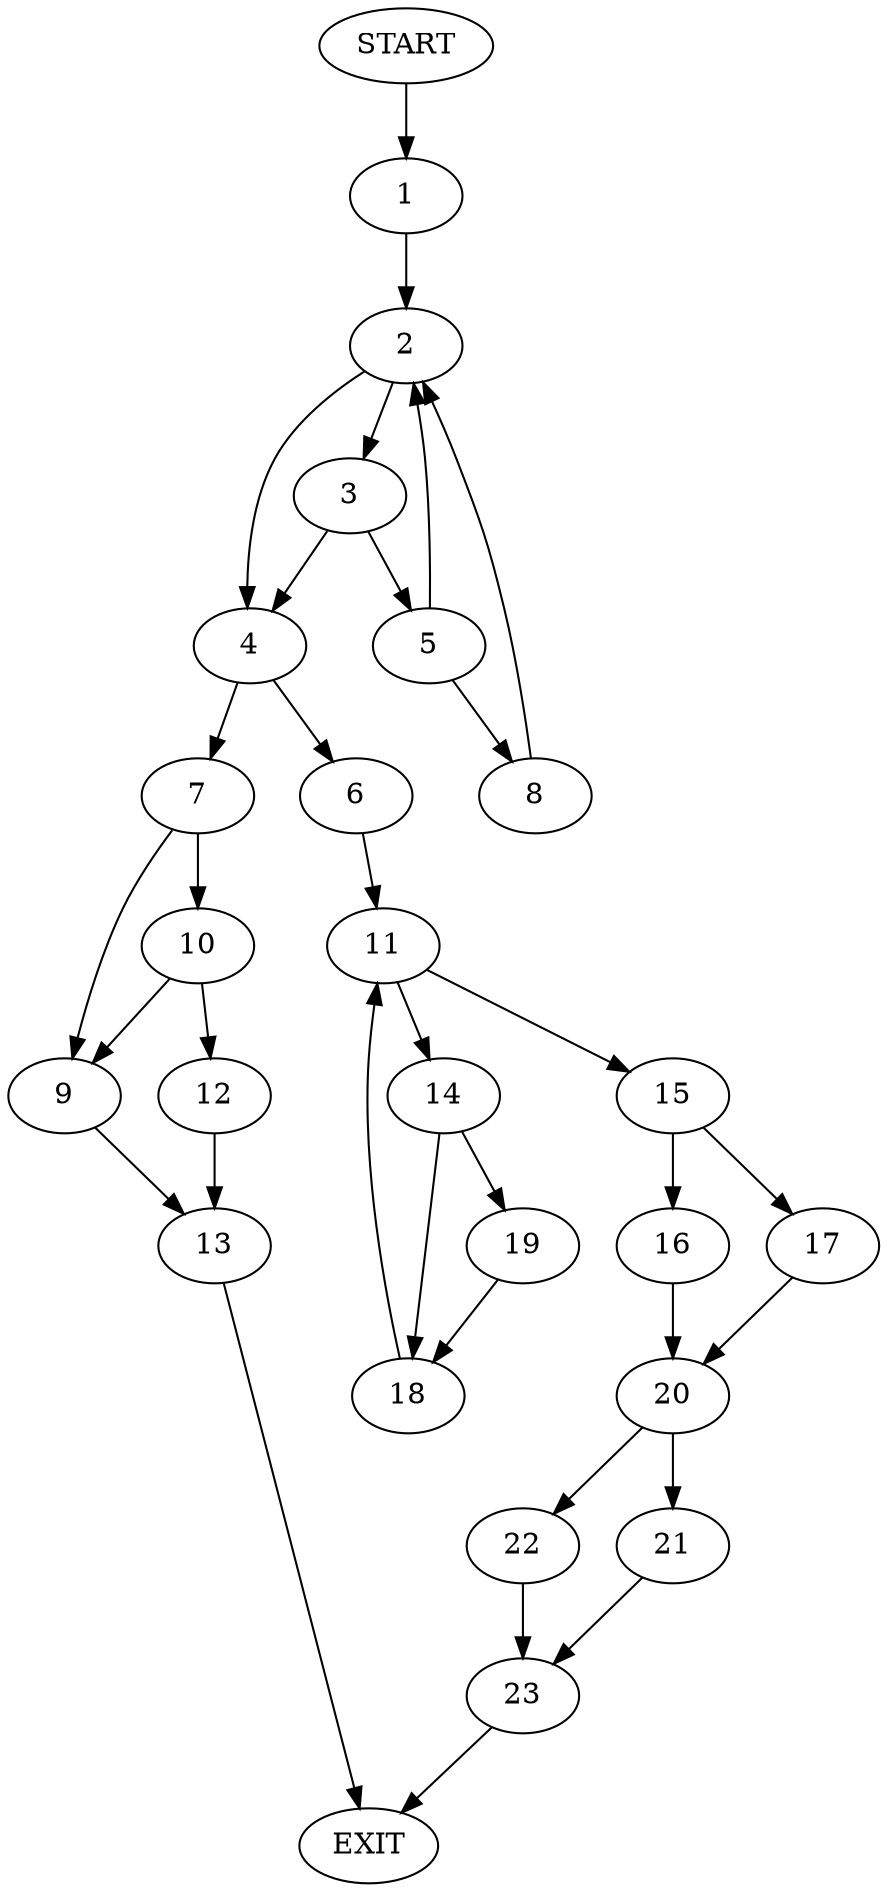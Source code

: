 digraph {
0 [label="START"]
24 [label="EXIT"]
0 -> 1
1 -> 2
2 -> 3
2 -> 4
3 -> 5
3 -> 4
4 -> 6
4 -> 7
5 -> 2
5 -> 8
8 -> 2
7 -> 9
7 -> 10
6 -> 11
10 -> 12
10 -> 9
9 -> 13
12 -> 13
13 -> 24
11 -> 14
11 -> 15
15 -> 16
15 -> 17
14 -> 18
14 -> 19
18 -> 11
19 -> 18
17 -> 20
16 -> 20
20 -> 21
20 -> 22
21 -> 23
22 -> 23
23 -> 24
}
